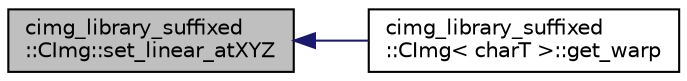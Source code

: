 digraph "cimg_library_suffixed::CImg::set_linear_atXYZ"
{
  edge [fontname="Helvetica",fontsize="10",labelfontname="Helvetica",labelfontsize="10"];
  node [fontname="Helvetica",fontsize="10",shape=record];
  rankdir="LR";
  Node3130 [label="cimg_library_suffixed\l::CImg::set_linear_atXYZ",height=0.2,width=0.4,color="black", fillcolor="grey75", style="filled", fontcolor="black"];
  Node3130 -> Node3131 [dir="back",color="midnightblue",fontsize="10",style="solid",fontname="Helvetica"];
  Node3131 [label="cimg_library_suffixed\l::CImg\< charT \>::get_warp",height=0.2,width=0.4,color="black", fillcolor="white", style="filled",URL="$structcimg__library__suffixed_1_1_c_img.html#a8ec8cca0b51ca156165ffd77acf39e09",tooltip="Warp image content by a warping field . "];
}
